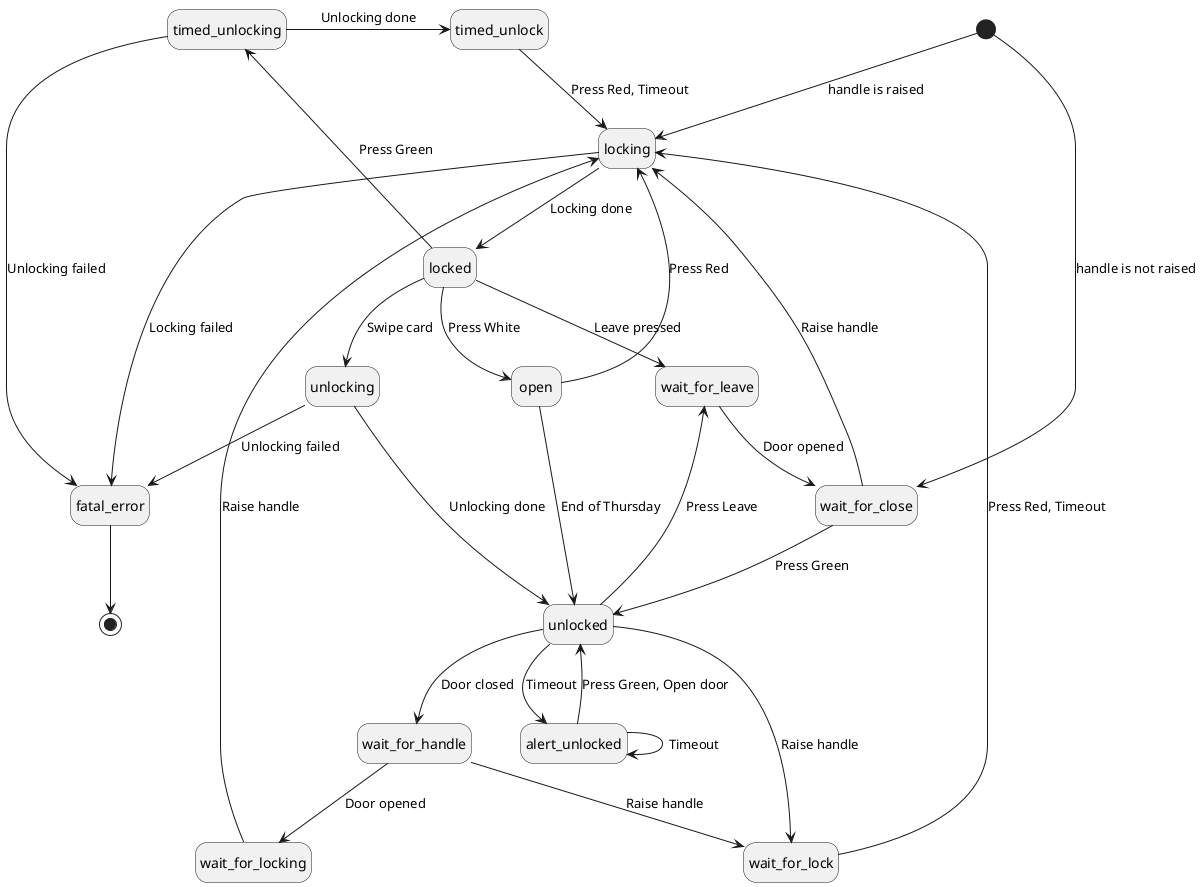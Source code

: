 @startuml
hide empty description

state "fatal_error" as fatal

[*] --> locking: handle is raised
[*] --> wait_for_close: handle is not raised
locked --> unlocking: Swipe card
locked --> open: Press White
open --> locking: Press Red
open --> unlocked: End of Thursday
unlocking --> unlocked: Unlocking done
unlocking --> fatal: Unlocking failed
unlocked --> alert_unlocked: Timeout
alert_unlocked --> alert_unlocked: Timeout
alert_unlocked --> unlocked: Press Green, Open door
locked --> timed_unlocking: Press Green
timed_unlocking -> timed_unlock: Unlocking done
timed_unlocking --> fatal: Unlocking failed
timed_unlock --> locking: Press Red, Timeout
locking --> locked: Locking done
locking --> fatal: Locking failed
unlocked --> wait_for_lock: Raise handle
locked --> wait_for_leave: Leave pressed
wait_for_lock --> locking: Press Red, Timeout
unlocked --> wait_for_handle: Door closed
unlocked --> wait_for_leave: Press Leave
wait_for_handle --> wait_for_locking: Door opened
wait_for_handle --> wait_for_lock: Raise handle
wait_for_locking --> locking: Raise handle
wait_for_leave --> wait_for_close: Door opened
wait_for_close --> locking: Raise handle
wait_for_close --> unlocked: Press Green
fatal --> [*]
@enduml
